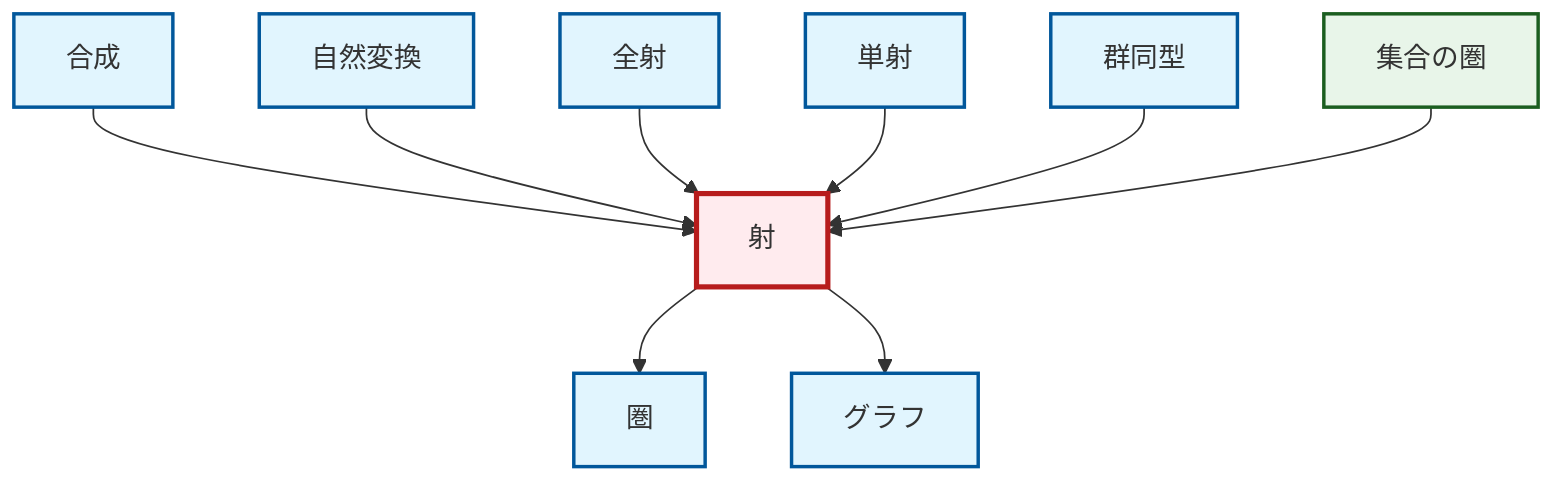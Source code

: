 graph TD
    classDef definition fill:#e1f5fe,stroke:#01579b,stroke-width:2px
    classDef theorem fill:#f3e5f5,stroke:#4a148c,stroke-width:2px
    classDef axiom fill:#fff3e0,stroke:#e65100,stroke-width:2px
    classDef example fill:#e8f5e9,stroke:#1b5e20,stroke-width:2px
    classDef current fill:#ffebee,stroke:#b71c1c,stroke-width:3px
    def-graph["グラフ"]:::definition
    def-monomorphism["単射"]:::definition
    def-epimorphism["全射"]:::definition
    def-composition["合成"]:::definition
    def-morphism["射"]:::definition
    def-natural-transformation["自然変換"]:::definition
    def-category["圏"]:::definition
    def-isomorphism["群同型"]:::definition
    ex-set-category["集合の圏"]:::example
    def-composition --> def-morphism
    def-morphism --> def-category
    def-natural-transformation --> def-morphism
    def-morphism --> def-graph
    def-epimorphism --> def-morphism
    def-monomorphism --> def-morphism
    def-isomorphism --> def-morphism
    ex-set-category --> def-morphism
    class def-morphism current